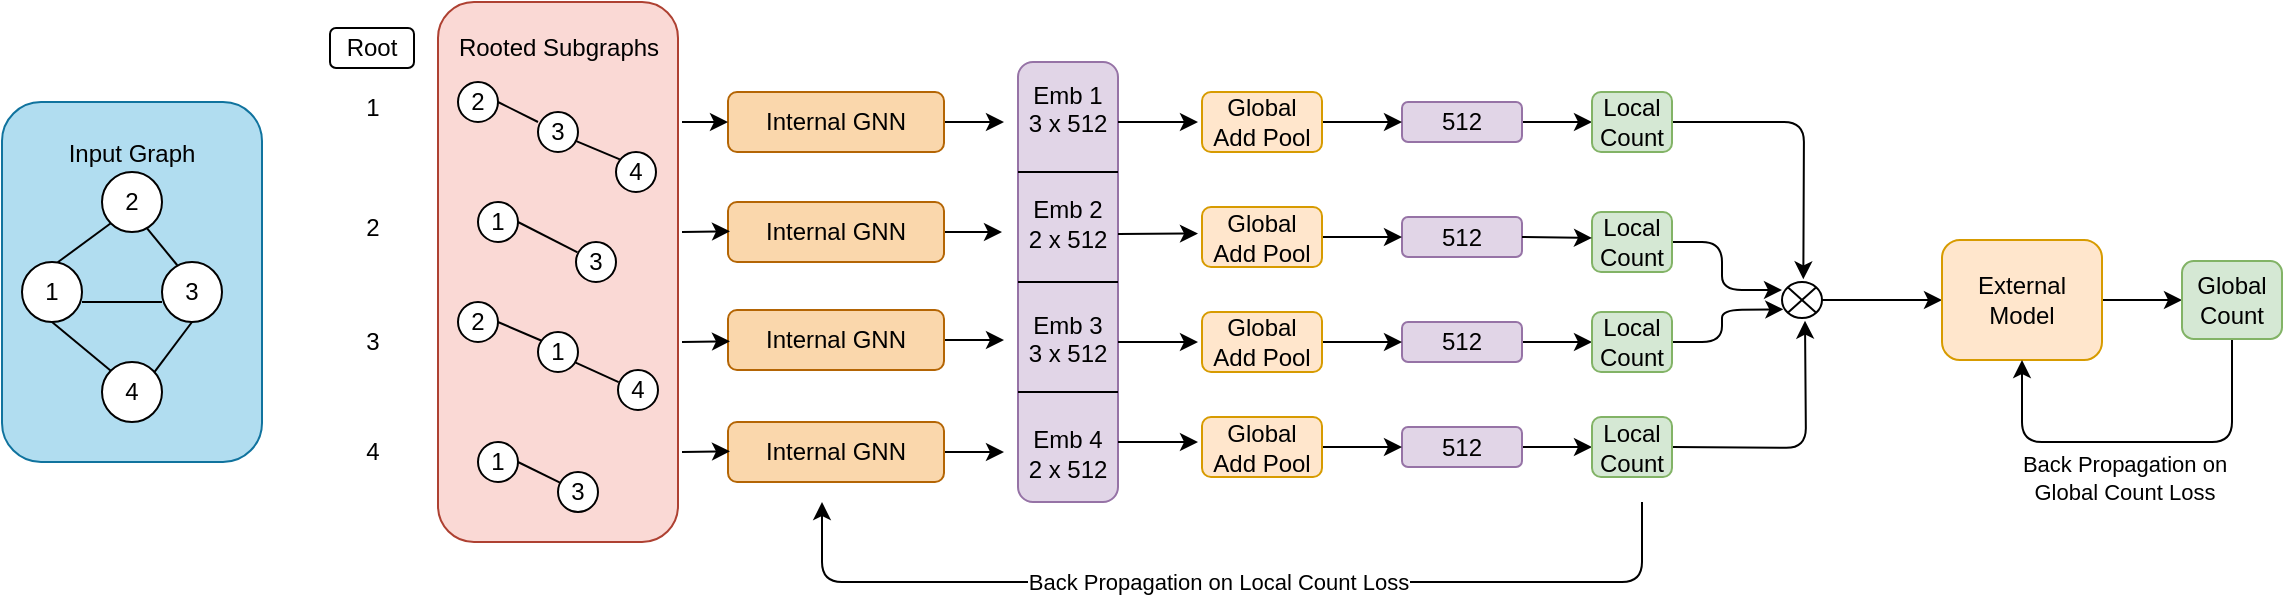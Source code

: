 <mxfile>
    <diagram id="kANuUkIAJaWE5gCtXa5p" name="Page-1">
        <mxGraphModel dx="2172" dy="580" grid="1" gridSize="10" guides="1" tooltips="1" connect="1" arrows="1" fold="1" page="1" pageScale="1" pageWidth="827" pageHeight="1169" math="0" shadow="0">
            <root>
                <mxCell id="0"/>
                <mxCell id="1" parent="0"/>
                <mxCell id="2" value="Input Graph&lt;br&gt;&lt;br&gt;&lt;br&gt;&lt;br&gt;&lt;br&gt;&lt;br&gt;&lt;br&gt;&lt;br&gt;&lt;br&gt;&lt;br&gt;" style="rounded=1;whiteSpace=wrap;html=1;fillColor=#b1ddf0;strokeColor=#10739e;" vertex="1" parent="1">
                    <mxGeometry x="-70" y="210" width="130" height="180" as="geometry"/>
                </mxCell>
                <mxCell id="3" value="" style="rounded=1;whiteSpace=wrap;html=1;fillColor=#fad9d5;strokeColor=#ae4132;" vertex="1" parent="1">
                    <mxGeometry x="148" y="160" width="120" height="270" as="geometry"/>
                </mxCell>
                <mxCell id="4" value="1" style="text;html=1;align=center;verticalAlign=middle;resizable=0;points=[];autosize=1;strokeColor=none;fillColor=none;" vertex="1" parent="1">
                    <mxGeometry x="100" y="198" width="30" height="30" as="geometry"/>
                </mxCell>
                <mxCell id="5" value="2" style="ellipse;whiteSpace=wrap;html=1;aspect=fixed;" vertex="1" parent="1">
                    <mxGeometry x="158" y="200" width="20" height="20" as="geometry"/>
                </mxCell>
                <mxCell id="6" value="3" style="ellipse;whiteSpace=wrap;html=1;aspect=fixed;" vertex="1" parent="1">
                    <mxGeometry x="198" y="215" width="20" height="20" as="geometry"/>
                </mxCell>
                <mxCell id="7" value="4" style="ellipse;whiteSpace=wrap;html=1;aspect=fixed;" vertex="1" parent="1">
                    <mxGeometry x="237" y="235" width="20" height="20" as="geometry"/>
                </mxCell>
                <mxCell id="8" value="" style="endArrow=none;html=1;rounded=0;" edge="1" parent="1">
                    <mxGeometry width="50" height="50" relative="1" as="geometry">
                        <mxPoint x="198" y="220" as="sourcePoint"/>
                        <mxPoint x="178" y="210" as="targetPoint"/>
                        <Array as="points"/>
                    </mxGeometry>
                </mxCell>
                <mxCell id="9" value="" style="endArrow=none;html=1;rounded=0;exitX=0.095;exitY=0.186;exitDx=0;exitDy=0;exitPerimeter=0;entryX=0.957;entryY=0.729;entryDx=0;entryDy=0;entryPerimeter=0;" edge="1" parent="1" source="7" target="6">
                    <mxGeometry width="50" height="50" relative="1" as="geometry">
                        <mxPoint x="238" y="240" as="sourcePoint"/>
                        <mxPoint x="218" y="230" as="targetPoint"/>
                    </mxGeometry>
                </mxCell>
                <mxCell id="10" value="2" style="text;html=1;align=center;verticalAlign=middle;resizable=0;points=[];autosize=1;strokeColor=none;fillColor=none;" vertex="1" parent="1">
                    <mxGeometry x="100" y="257.5" width="30" height="30" as="geometry"/>
                </mxCell>
                <mxCell id="11" value="3" style="text;html=1;align=center;verticalAlign=middle;resizable=0;points=[];autosize=1;strokeColor=none;fillColor=none;" vertex="1" parent="1">
                    <mxGeometry x="100" y="315" width="30" height="30" as="geometry"/>
                </mxCell>
                <mxCell id="12" value="4" style="text;html=1;align=center;verticalAlign=middle;resizable=0;points=[];autosize=1;strokeColor=none;fillColor=none;" vertex="1" parent="1">
                    <mxGeometry x="100" y="370" width="30" height="30" as="geometry"/>
                </mxCell>
                <mxCell id="13" value="1" style="ellipse;whiteSpace=wrap;html=1;aspect=fixed;" vertex="1" parent="1">
                    <mxGeometry x="168" y="260" width="20" height="20" as="geometry"/>
                </mxCell>
                <mxCell id="14" value="3" style="ellipse;whiteSpace=wrap;html=1;aspect=fixed;" vertex="1" parent="1">
                    <mxGeometry x="217" y="280" width="20" height="20" as="geometry"/>
                </mxCell>
                <mxCell id="15" value="" style="endArrow=none;html=1;rounded=0;exitX=0.038;exitY=0.259;exitDx=0;exitDy=0;exitPerimeter=0;" edge="1" parent="1" source="14">
                    <mxGeometry width="50" height="50" relative="1" as="geometry">
                        <mxPoint x="208" y="280" as="sourcePoint"/>
                        <mxPoint x="188" y="270" as="targetPoint"/>
                        <Array as="points"/>
                    </mxGeometry>
                </mxCell>
                <mxCell id="16" value="1" style="ellipse;whiteSpace=wrap;html=1;aspect=fixed;" vertex="1" parent="1">
                    <mxGeometry x="168" y="380" width="20" height="20" as="geometry"/>
                </mxCell>
                <mxCell id="17" value="3" style="ellipse;whiteSpace=wrap;html=1;aspect=fixed;" vertex="1" parent="1">
                    <mxGeometry x="208" y="395" width="20" height="20" as="geometry"/>
                </mxCell>
                <mxCell id="18" value="" style="endArrow=none;html=1;rounded=0;exitX=0.049;exitY=0.265;exitDx=0;exitDy=0;exitPerimeter=0;" edge="1" parent="1" source="17">
                    <mxGeometry width="50" height="50" relative="1" as="geometry">
                        <mxPoint x="208" y="400" as="sourcePoint"/>
                        <mxPoint x="188" y="390" as="targetPoint"/>
                        <Array as="points"/>
                    </mxGeometry>
                </mxCell>
                <mxCell id="19" value="2" style="ellipse;whiteSpace=wrap;html=1;aspect=fixed;" vertex="1" parent="1">
                    <mxGeometry x="158" y="310" width="20" height="20" as="geometry"/>
                </mxCell>
                <mxCell id="20" value="1" style="ellipse;whiteSpace=wrap;html=1;aspect=fixed;" vertex="1" parent="1">
                    <mxGeometry x="198" y="325" width="20" height="20" as="geometry"/>
                </mxCell>
                <mxCell id="21" value="4" style="ellipse;whiteSpace=wrap;html=1;aspect=fixed;" vertex="1" parent="1">
                    <mxGeometry x="238" y="344" width="20" height="20" as="geometry"/>
                </mxCell>
                <mxCell id="22" value="" style="endArrow=none;html=1;rounded=0;exitX=0.077;exitY=0.212;exitDx=0;exitDy=0;exitPerimeter=0;" edge="1" parent="1" source="20">
                    <mxGeometry width="50" height="50" relative="1" as="geometry">
                        <mxPoint x="198" y="330" as="sourcePoint"/>
                        <mxPoint x="178" y="320" as="targetPoint"/>
                        <Array as="points"/>
                    </mxGeometry>
                </mxCell>
                <mxCell id="23" value="" style="endArrow=none;html=1;rounded=0;entryX=0.942;entryY=0.765;entryDx=0;entryDy=0;entryPerimeter=0;exitX=0.015;exitY=0.304;exitDx=0;exitDy=0;exitPerimeter=0;" edge="1" parent="1" source="21" target="20">
                    <mxGeometry width="50" height="50" relative="1" as="geometry">
                        <mxPoint x="238" y="350" as="sourcePoint"/>
                        <mxPoint x="218" y="340" as="targetPoint"/>
                    </mxGeometry>
                </mxCell>
                <mxCell id="24" value="Emb 1&lt;br&gt;3 x 512&lt;br&gt;&lt;br&gt;&lt;br&gt;Emb 2&lt;br&gt;2 x 512&lt;br&gt;&lt;br&gt;&lt;br&gt;Emb 3&lt;br&gt;3 x 512&lt;br&gt;&lt;br&gt;&lt;br&gt;Emb 4&lt;br&gt;2 x 512" style="rounded=1;whiteSpace=wrap;html=1;fillColor=#e1d5e7;strokeColor=#9673a6;" vertex="1" parent="1">
                    <mxGeometry x="438" y="190" width="50" height="220" as="geometry"/>
                </mxCell>
                <mxCell id="25" value="Rooted Subgraphs" style="text;html=1;align=center;verticalAlign=middle;resizable=0;points=[];autosize=1;strokeColor=none;fillColor=none;" vertex="1" parent="1">
                    <mxGeometry x="148" y="168" width="120" height="30" as="geometry"/>
                </mxCell>
                <mxCell id="26" value="" style="endArrow=none;html=1;rounded=0;exitX=0;exitY=0.75;exitDx=0;exitDy=0;entryX=1;entryY=0.75;entryDx=0;entryDy=0;" edge="1" parent="1" source="24" target="24">
                    <mxGeometry width="50" height="50" relative="1" as="geometry">
                        <mxPoint x="448" y="380" as="sourcePoint"/>
                        <mxPoint x="498" y="330" as="targetPoint"/>
                    </mxGeometry>
                </mxCell>
                <mxCell id="27" value="" style="endArrow=none;html=1;rounded=0;exitX=0;exitY=0.5;exitDx=0;exitDy=0;" edge="1" parent="1" source="24">
                    <mxGeometry width="50" height="50" relative="1" as="geometry">
                        <mxPoint x="448" y="480" as="sourcePoint"/>
                        <mxPoint x="488" y="300" as="targetPoint"/>
                    </mxGeometry>
                </mxCell>
                <mxCell id="28" value="" style="endArrow=none;html=1;rounded=0;exitX=0;exitY=0.25;exitDx=0;exitDy=0;" edge="1" parent="1" source="24">
                    <mxGeometry width="50" height="50" relative="1" as="geometry">
                        <mxPoint x="448" y="310" as="sourcePoint"/>
                        <mxPoint x="488" y="245" as="targetPoint"/>
                        <Array as="points"/>
                    </mxGeometry>
                </mxCell>
                <mxCell id="29" value="" style="endArrow=classic;html=1;rounded=0;" edge="1" parent="1">
                    <mxGeometry width="50" height="50" relative="1" as="geometry">
                        <mxPoint x="488" y="220" as="sourcePoint"/>
                        <mxPoint x="528" y="220" as="targetPoint"/>
                    </mxGeometry>
                </mxCell>
                <mxCell id="30" value="" style="endArrow=classic;html=1;rounded=0;" edge="1" parent="1">
                    <mxGeometry width="50" height="50" relative="1" as="geometry">
                        <mxPoint x="488" y="330" as="sourcePoint"/>
                        <mxPoint x="528" y="330" as="targetPoint"/>
                    </mxGeometry>
                </mxCell>
                <mxCell id="31" value="" style="endArrow=classic;html=1;rounded=0;" edge="1" parent="1">
                    <mxGeometry width="50" height="50" relative="1" as="geometry">
                        <mxPoint x="488" y="276" as="sourcePoint"/>
                        <mxPoint x="528" y="275.75" as="targetPoint"/>
                    </mxGeometry>
                </mxCell>
                <mxCell id="32" style="edgeStyle=none;html=1;exitX=1;exitY=0.5;exitDx=0;exitDy=0;entryX=0;entryY=0.5;entryDx=0;entryDy=0;" edge="1" parent="1" source="33" target="50">
                    <mxGeometry relative="1" as="geometry"/>
                </mxCell>
                <mxCell id="33" value="512" style="rounded=1;whiteSpace=wrap;html=1;fillColor=#e1d5e7;strokeColor=#9673a6;" vertex="1" parent="1">
                    <mxGeometry x="630" y="210" width="60" height="20" as="geometry"/>
                </mxCell>
                <mxCell id="34" value="4" style="ellipse;whiteSpace=wrap;html=1;aspect=fixed;" vertex="1" parent="1">
                    <mxGeometry x="-20" y="340" width="30" height="30" as="geometry"/>
                </mxCell>
                <mxCell id="35" value="1" style="ellipse;whiteSpace=wrap;html=1;aspect=fixed;" vertex="1" parent="1">
                    <mxGeometry x="-60" y="290" width="30" height="30" as="geometry"/>
                </mxCell>
                <mxCell id="36" value="3" style="ellipse;whiteSpace=wrap;html=1;aspect=fixed;" vertex="1" parent="1">
                    <mxGeometry x="10" y="290" width="30" height="30" as="geometry"/>
                </mxCell>
                <mxCell id="37" value="2" style="ellipse;whiteSpace=wrap;html=1;aspect=fixed;" vertex="1" parent="1">
                    <mxGeometry x="-20" y="245" width="30" height="30" as="geometry"/>
                </mxCell>
                <mxCell id="38" value="" style="endArrow=none;html=1;rounded=0;entryX=0;entryY=1;entryDx=0;entryDy=0;exitX=0.596;exitY=0.005;exitDx=0;exitDy=0;exitPerimeter=0;" edge="1" parent="1" source="35" target="37">
                    <mxGeometry width="50" height="50" relative="1" as="geometry">
                        <mxPoint x="-40" y="290" as="sourcePoint"/>
                        <mxPoint x="-20" y="270" as="targetPoint"/>
                    </mxGeometry>
                </mxCell>
                <mxCell id="39" value="" style="endArrow=none;html=1;rounded=0;entryX=0.751;entryY=0.941;entryDx=0;entryDy=0;exitX=0.255;exitY=0.054;exitDx=0;exitDy=0;entryPerimeter=0;exitPerimeter=0;" edge="1" parent="1" source="36" target="37">
                    <mxGeometry width="50" height="50" relative="1" as="geometry">
                        <mxPoint x="-30" y="300" as="sourcePoint"/>
                        <mxPoint x="-7" y="275" as="targetPoint"/>
                    </mxGeometry>
                </mxCell>
                <mxCell id="40" value="" style="endArrow=none;html=1;rounded=0;" edge="1" parent="1">
                    <mxGeometry width="50" height="50" relative="1" as="geometry">
                        <mxPoint x="-30" y="310" as="sourcePoint"/>
                        <mxPoint x="10" y="310" as="targetPoint"/>
                        <Array as="points">
                            <mxPoint x="-10" y="310"/>
                        </Array>
                    </mxGeometry>
                </mxCell>
                <mxCell id="41" value="" style="endArrow=none;html=1;rounded=0;entryX=0;entryY=0;entryDx=0;entryDy=0;exitX=0.5;exitY=1;exitDx=0;exitDy=0;" edge="1" parent="1" source="35" target="34">
                    <mxGeometry width="50" height="50" relative="1" as="geometry">
                        <mxPoint x="-40" y="325" as="sourcePoint"/>
                        <mxPoint x="23" y="325" as="targetPoint"/>
                    </mxGeometry>
                </mxCell>
                <mxCell id="42" value="" style="endArrow=none;html=1;rounded=0;entryX=0.5;entryY=1;entryDx=0;entryDy=0;exitX=0.876;exitY=0.166;exitDx=0;exitDy=0;exitPerimeter=0;" edge="1" parent="1" source="34" target="36">
                    <mxGeometry width="50" height="50" relative="1" as="geometry">
                        <mxPoint x="-10" y="330" as="sourcePoint"/>
                        <mxPoint x="33" y="335" as="targetPoint"/>
                    </mxGeometry>
                </mxCell>
                <mxCell id="43" value="512" style="rounded=1;whiteSpace=wrap;html=1;fillColor=#e1d5e7;strokeColor=#9673a6;" vertex="1" parent="1">
                    <mxGeometry x="630" y="267.5" width="60" height="20" as="geometry"/>
                </mxCell>
                <mxCell id="44" value="" style="edgeStyle=orthogonalEdgeStyle;rounded=0;orthogonalLoop=1;jettySize=auto;html=1;" edge="1" parent="1" source="45" target="54">
                    <mxGeometry relative="1" as="geometry"/>
                </mxCell>
                <mxCell id="45" value="512" style="rounded=1;whiteSpace=wrap;html=1;fillColor=#e1d5e7;strokeColor=#9673a6;" vertex="1" parent="1">
                    <mxGeometry x="630" y="320" width="60" height="20" as="geometry"/>
                </mxCell>
                <mxCell id="46" style="edgeStyle=none;html=1;exitX=1;exitY=0.5;exitDx=0;exitDy=0;entryX=0;entryY=0.5;entryDx=0;entryDy=0;" edge="1" parent="1" source="47" target="56">
                    <mxGeometry relative="1" as="geometry"/>
                </mxCell>
                <mxCell id="47" value="512" style="rounded=1;whiteSpace=wrap;html=1;fillColor=#e1d5e7;strokeColor=#9673a6;" vertex="1" parent="1">
                    <mxGeometry x="630" y="372.5" width="60" height="20" as="geometry"/>
                </mxCell>
                <mxCell id="48" value="" style="endArrow=classic;html=1;rounded=0;" edge="1" parent="1">
                    <mxGeometry width="50" height="50" relative="1" as="geometry">
                        <mxPoint x="488" y="380" as="sourcePoint"/>
                        <mxPoint x="528" y="380" as="targetPoint"/>
                        <Array as="points"/>
                    </mxGeometry>
                </mxCell>
                <mxCell id="49" style="edgeStyle=none;html=1;entryX=0.533;entryY=-0.074;entryDx=0;entryDy=0;entryPerimeter=0;" edge="1" parent="1" source="50" target="80">
                    <mxGeometry relative="1" as="geometry">
                        <Array as="points">
                            <mxPoint x="831" y="220"/>
                        </Array>
                    </mxGeometry>
                </mxCell>
                <mxCell id="50" value="Local&lt;br&gt;Count" style="rounded=1;whiteSpace=wrap;html=1;fillColor=#d5e8d4;strokeColor=#82b366;" vertex="1" parent="1">
                    <mxGeometry x="725" y="205" width="40" height="30" as="geometry"/>
                </mxCell>
                <mxCell id="51" style="edgeStyle=none;html=1;entryX=0;entryY=0.222;entryDx=0;entryDy=0;entryPerimeter=0;" edge="1" parent="1" source="52" target="80">
                    <mxGeometry relative="1" as="geometry">
                        <Array as="points">
                            <mxPoint x="790" y="280"/>
                            <mxPoint x="790" y="304"/>
                        </Array>
                    </mxGeometry>
                </mxCell>
                <mxCell id="52" value="Local&lt;br&gt;Count" style="rounded=1;whiteSpace=wrap;html=1;fillColor=#d5e8d4;strokeColor=#82b366;" vertex="1" parent="1">
                    <mxGeometry x="725" y="265" width="40" height="30" as="geometry"/>
                </mxCell>
                <mxCell id="53" style="edgeStyle=none;html=1;entryX=0.033;entryY=0.759;entryDx=0;entryDy=0;entryPerimeter=0;" edge="1" parent="1" source="54" target="80">
                    <mxGeometry relative="1" as="geometry">
                        <Array as="points">
                            <mxPoint x="790" y="330"/>
                            <mxPoint x="790" y="314"/>
                        </Array>
                    </mxGeometry>
                </mxCell>
                <mxCell id="54" value="Local&lt;br&gt;Count" style="rounded=1;whiteSpace=wrap;html=1;fillColor=#d5e8d4;strokeColor=#82b366;" vertex="1" parent="1">
                    <mxGeometry x="725" y="315" width="40" height="30" as="geometry"/>
                </mxCell>
                <mxCell id="55" style="edgeStyle=none;html=1;exitX=1;exitY=0.5;exitDx=0;exitDy=0;entryX=0.575;entryY=1.074;entryDx=0;entryDy=0;entryPerimeter=0;" edge="1" parent="1" source="56" target="80">
                    <mxGeometry relative="1" as="geometry">
                        <Array as="points">
                            <mxPoint x="832" y="383"/>
                        </Array>
                    </mxGeometry>
                </mxCell>
                <mxCell id="56" value="Local&lt;br&gt;Count" style="rounded=1;whiteSpace=wrap;html=1;fillColor=#d5e8d4;strokeColor=#82b366;" vertex="1" parent="1">
                    <mxGeometry x="725" y="367.5" width="40" height="30" as="geometry"/>
                </mxCell>
                <mxCell id="57" value="" style="endArrow=classic;html=1;rounded=0;exitX=1;exitY=0.5;exitDx=0;exitDy=0;" edge="1" parent="1" source="43">
                    <mxGeometry width="50" height="50" relative="1" as="geometry">
                        <mxPoint x="715" y="270" as="sourcePoint"/>
                        <mxPoint x="725" y="278" as="targetPoint"/>
                    </mxGeometry>
                </mxCell>
                <mxCell id="58" style="edgeStyle=none;html=1;" edge="1" parent="1" source="59">
                    <mxGeometry relative="1" as="geometry">
                        <mxPoint x="430" y="275" as="targetPoint"/>
                    </mxGeometry>
                </mxCell>
                <mxCell id="59" value="Internal GNN" style="rounded=1;whiteSpace=wrap;html=1;fillColor=#fad7ac;strokeColor=#b46504;" vertex="1" parent="1">
                    <mxGeometry x="293" y="260" width="108" height="30" as="geometry"/>
                </mxCell>
                <mxCell id="60" style="edgeStyle=none;html=1;" edge="1" parent="1" source="61">
                    <mxGeometry relative="1" as="geometry">
                        <mxPoint x="431" y="220" as="targetPoint"/>
                    </mxGeometry>
                </mxCell>
                <mxCell id="61" value="Internal GNN" style="rounded=1;whiteSpace=wrap;html=1;fillColor=#fad7ac;strokeColor=#b46504;" vertex="1" parent="1">
                    <mxGeometry x="293" y="205" width="108" height="30" as="geometry"/>
                </mxCell>
                <mxCell id="62" style="edgeStyle=none;html=1;" edge="1" parent="1" source="63">
                    <mxGeometry relative="1" as="geometry">
                        <mxPoint x="431" y="329" as="targetPoint"/>
                    </mxGeometry>
                </mxCell>
                <mxCell id="63" value="Internal GNN" style="rounded=1;whiteSpace=wrap;html=1;fillColor=#fad7ac;strokeColor=#b46504;" vertex="1" parent="1">
                    <mxGeometry x="293" y="314" width="108" height="30" as="geometry"/>
                </mxCell>
                <mxCell id="64" style="edgeStyle=none;html=1;" edge="1" parent="1" source="65">
                    <mxGeometry relative="1" as="geometry">
                        <mxPoint x="431" y="385" as="targetPoint"/>
                    </mxGeometry>
                </mxCell>
                <mxCell id="65" value="Internal GNN" style="rounded=1;whiteSpace=wrap;html=1;fillColor=#fad7ac;strokeColor=#b46504;" vertex="1" parent="1">
                    <mxGeometry x="293" y="370" width="108" height="30" as="geometry"/>
                </mxCell>
                <mxCell id="66" value="" style="endArrow=classic;html=1;entryX=0;entryY=0.5;entryDx=0;entryDy=0;" edge="1" parent="1" target="61">
                    <mxGeometry width="50" height="50" relative="1" as="geometry">
                        <mxPoint x="270" y="220" as="sourcePoint"/>
                        <mxPoint x="440" y="200" as="targetPoint"/>
                    </mxGeometry>
                </mxCell>
                <mxCell id="67" value="" style="endArrow=classic;html=1;entryX=0;entryY=0.5;entryDx=0;entryDy=0;" edge="1" parent="1">
                    <mxGeometry width="50" height="50" relative="1" as="geometry">
                        <mxPoint x="270" y="275" as="sourcePoint"/>
                        <mxPoint x="294" y="274.66" as="targetPoint"/>
                    </mxGeometry>
                </mxCell>
                <mxCell id="68" value="" style="endArrow=classic;html=1;entryX=0;entryY=0.5;entryDx=0;entryDy=0;" edge="1" parent="1">
                    <mxGeometry width="50" height="50" relative="1" as="geometry">
                        <mxPoint x="270" y="330" as="sourcePoint"/>
                        <mxPoint x="294" y="329.66" as="targetPoint"/>
                    </mxGeometry>
                </mxCell>
                <mxCell id="69" value="" style="endArrow=classic;html=1;entryX=0;entryY=0.5;entryDx=0;entryDy=0;" edge="1" parent="1">
                    <mxGeometry width="50" height="50" relative="1" as="geometry">
                        <mxPoint x="270" y="385" as="sourcePoint"/>
                        <mxPoint x="294" y="384.66" as="targetPoint"/>
                    </mxGeometry>
                </mxCell>
                <mxCell id="70" value="Root" style="rounded=1;whiteSpace=wrap;html=1;" vertex="1" parent="1">
                    <mxGeometry x="94" y="173" width="42" height="20" as="geometry"/>
                </mxCell>
                <mxCell id="71" style="edgeStyle=none;html=1;exitX=1;exitY=0.5;exitDx=0;exitDy=0;entryX=0;entryY=0.5;entryDx=0;entryDy=0;" edge="1" parent="1" source="72" target="33">
                    <mxGeometry relative="1" as="geometry"/>
                </mxCell>
                <mxCell id="72" value="Global&lt;br&gt;Add Pool" style="rounded=1;whiteSpace=wrap;html=1;fillColor=#ffe6cc;strokeColor=#d79b00;" vertex="1" parent="1">
                    <mxGeometry x="530" y="205" width="60" height="30" as="geometry"/>
                </mxCell>
                <mxCell id="73" style="edgeStyle=none;html=1;exitX=1;exitY=0.5;exitDx=0;exitDy=0;" edge="1" parent="1" source="74" target="43">
                    <mxGeometry relative="1" as="geometry"/>
                </mxCell>
                <mxCell id="74" value="Global&lt;br&gt;Add Pool" style="rounded=1;whiteSpace=wrap;html=1;fillColor=#ffe6cc;strokeColor=#d79b00;" vertex="1" parent="1">
                    <mxGeometry x="530" y="262.5" width="60" height="30" as="geometry"/>
                </mxCell>
                <mxCell id="75" style="edgeStyle=none;html=1;exitX=1;exitY=0.5;exitDx=0;exitDy=0;" edge="1" parent="1" source="76" target="45">
                    <mxGeometry relative="1" as="geometry"/>
                </mxCell>
                <mxCell id="76" value="Global&lt;br&gt;Add Pool" style="rounded=1;whiteSpace=wrap;html=1;fillColor=#ffe6cc;strokeColor=#d79b00;" vertex="1" parent="1">
                    <mxGeometry x="530" y="315" width="60" height="30" as="geometry"/>
                </mxCell>
                <mxCell id="77" style="edgeStyle=none;html=1;exitX=1;exitY=0.5;exitDx=0;exitDy=0;entryX=0;entryY=0.5;entryDx=0;entryDy=0;" edge="1" parent="1" source="78" target="47">
                    <mxGeometry relative="1" as="geometry"/>
                </mxCell>
                <mxCell id="78" value="Global&lt;br&gt;Add Pool" style="rounded=1;whiteSpace=wrap;html=1;fillColor=#ffe6cc;strokeColor=#d79b00;" vertex="1" parent="1">
                    <mxGeometry x="530" y="367.5" width="60" height="30" as="geometry"/>
                </mxCell>
                <mxCell id="79" style="edgeStyle=none;html=1;entryX=0;entryY=0.5;entryDx=0;entryDy=0;" edge="1" parent="1" source="80" target="82">
                    <mxGeometry relative="1" as="geometry"/>
                </mxCell>
                <mxCell id="80" value="" style="shape=sumEllipse;perimeter=circlePerimeter;whiteSpace=wrap;html=1;backgroundOutline=1;" vertex="1" parent="1">
                    <mxGeometry x="820" y="300" width="20" height="18" as="geometry"/>
                </mxCell>
                <mxCell id="81" style="edgeStyle=none;html=1;entryX=0;entryY=0.5;entryDx=0;entryDy=0;" edge="1" parent="1" source="82" target="85">
                    <mxGeometry relative="1" as="geometry"/>
                </mxCell>
                <mxCell id="82" value="External Model" style="rounded=1;whiteSpace=wrap;html=1;fillColor=#ffe6cc;strokeColor=#d79b00;" vertex="1" parent="1">
                    <mxGeometry x="900" y="279" width="80" height="60" as="geometry"/>
                </mxCell>
                <mxCell id="83" style="edgeStyle=none;html=1;entryX=0.5;entryY=1;entryDx=0;entryDy=0;" edge="1" parent="1" source="85" target="82">
                    <mxGeometry relative="1" as="geometry">
                        <Array as="points">
                            <mxPoint x="1045" y="380"/>
                            <mxPoint x="940" y="380"/>
                        </Array>
                    </mxGeometry>
                </mxCell>
                <mxCell id="84" value="Back Propagation on &lt;br&gt;Global Count Loss" style="edgeLabel;html=1;align=center;verticalAlign=middle;resizable=0;points=[];" vertex="1" connectable="0" parent="83">
                    <mxGeometry x="0.114" relative="1" as="geometry">
                        <mxPoint x="4" y="18" as="offset"/>
                    </mxGeometry>
                </mxCell>
                <mxCell id="85" value="Global&lt;br&gt;Count" style="rounded=1;whiteSpace=wrap;html=1;fillColor=#d5e8d4;strokeColor=#82b366;" vertex="1" parent="1">
                    <mxGeometry x="1020" y="289.5" width="50" height="39" as="geometry"/>
                </mxCell>
                <mxCell id="86" value="" style="endArrow=classic;html=1;" edge="1" parent="1">
                    <mxGeometry width="50" height="50" relative="1" as="geometry">
                        <mxPoint x="750" y="410" as="sourcePoint"/>
                        <mxPoint x="340" y="410" as="targetPoint"/>
                        <Array as="points">
                            <mxPoint x="750" y="450"/>
                            <mxPoint x="340" y="450"/>
                        </Array>
                    </mxGeometry>
                </mxCell>
                <mxCell id="87" value="Back Propagation on Local Count Loss" style="edgeLabel;html=1;align=center;verticalAlign=middle;resizable=0;points=[];" vertex="1" connectable="0" parent="86">
                    <mxGeometry x="0.072" y="3" relative="1" as="geometry">
                        <mxPoint x="10" y="-3" as="offset"/>
                    </mxGeometry>
                </mxCell>
            </root>
        </mxGraphModel>
    </diagram>
</mxfile>